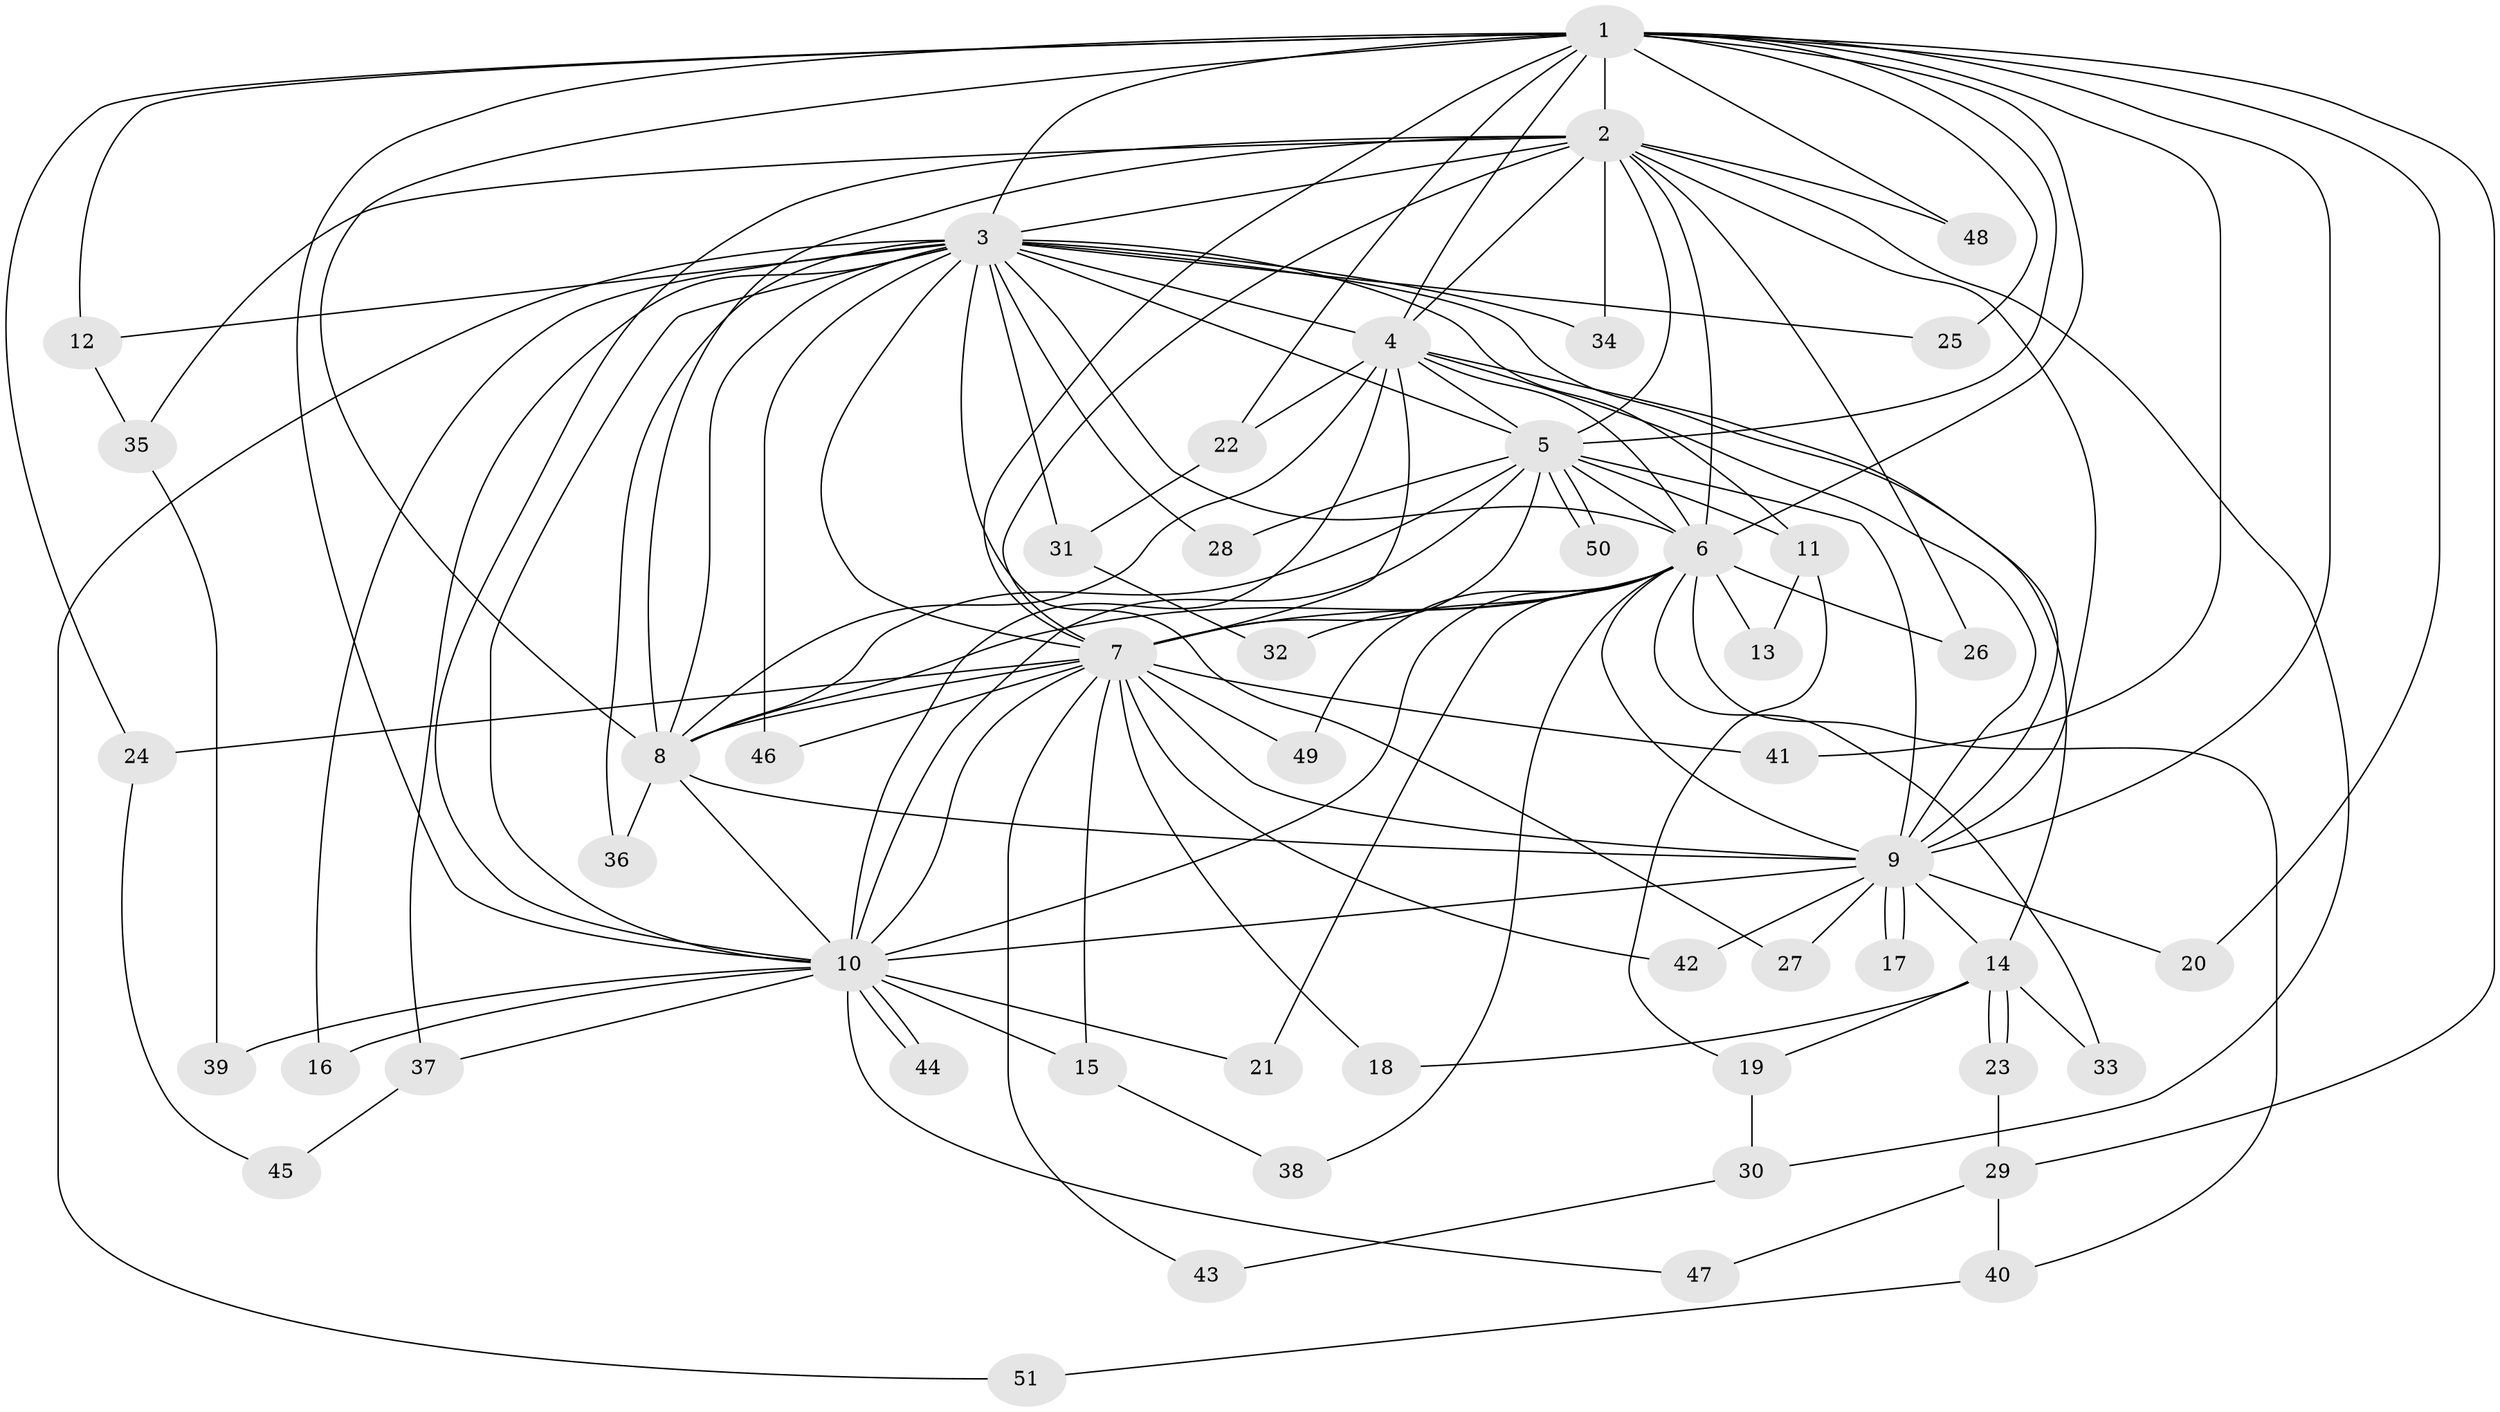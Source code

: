 // Generated by graph-tools (version 1.1) at 2025/45/03/09/25 04:45:37]
// undirected, 51 vertices, 127 edges
graph export_dot {
graph [start="1"]
  node [color=gray90,style=filled];
  1;
  2;
  3;
  4;
  5;
  6;
  7;
  8;
  9;
  10;
  11;
  12;
  13;
  14;
  15;
  16;
  17;
  18;
  19;
  20;
  21;
  22;
  23;
  24;
  25;
  26;
  27;
  28;
  29;
  30;
  31;
  32;
  33;
  34;
  35;
  36;
  37;
  38;
  39;
  40;
  41;
  42;
  43;
  44;
  45;
  46;
  47;
  48;
  49;
  50;
  51;
  1 -- 2;
  1 -- 3;
  1 -- 4;
  1 -- 5;
  1 -- 6;
  1 -- 7;
  1 -- 8;
  1 -- 9;
  1 -- 10;
  1 -- 12;
  1 -- 20;
  1 -- 22;
  1 -- 24;
  1 -- 25;
  1 -- 29;
  1 -- 41;
  1 -- 48;
  2 -- 3;
  2 -- 4;
  2 -- 5;
  2 -- 6;
  2 -- 7;
  2 -- 8;
  2 -- 9;
  2 -- 10;
  2 -- 26;
  2 -- 30;
  2 -- 34;
  2 -- 35;
  2 -- 48;
  3 -- 4;
  3 -- 5;
  3 -- 6;
  3 -- 7;
  3 -- 8;
  3 -- 9;
  3 -- 10;
  3 -- 11;
  3 -- 12;
  3 -- 16;
  3 -- 25;
  3 -- 27;
  3 -- 28;
  3 -- 31;
  3 -- 34;
  3 -- 36;
  3 -- 37;
  3 -- 46;
  3 -- 51;
  4 -- 5;
  4 -- 6;
  4 -- 7;
  4 -- 8;
  4 -- 9;
  4 -- 10;
  4 -- 14;
  4 -- 22;
  5 -- 6;
  5 -- 7;
  5 -- 8;
  5 -- 9;
  5 -- 10;
  5 -- 11;
  5 -- 28;
  5 -- 50;
  5 -- 50;
  6 -- 7;
  6 -- 8;
  6 -- 9;
  6 -- 10;
  6 -- 13;
  6 -- 21;
  6 -- 26;
  6 -- 32;
  6 -- 33;
  6 -- 38;
  6 -- 40;
  6 -- 49;
  7 -- 8;
  7 -- 9;
  7 -- 10;
  7 -- 15;
  7 -- 18;
  7 -- 24;
  7 -- 41;
  7 -- 42;
  7 -- 43;
  7 -- 46;
  7 -- 49;
  8 -- 9;
  8 -- 10;
  8 -- 36;
  9 -- 10;
  9 -- 14;
  9 -- 17;
  9 -- 17;
  9 -- 20;
  9 -- 27;
  9 -- 42;
  10 -- 15;
  10 -- 16;
  10 -- 21;
  10 -- 37;
  10 -- 39;
  10 -- 44;
  10 -- 44;
  10 -- 47;
  11 -- 13;
  11 -- 19;
  12 -- 35;
  14 -- 18;
  14 -- 19;
  14 -- 23;
  14 -- 23;
  14 -- 33;
  15 -- 38;
  19 -- 30;
  22 -- 31;
  23 -- 29;
  24 -- 45;
  29 -- 40;
  29 -- 47;
  30 -- 43;
  31 -- 32;
  35 -- 39;
  37 -- 45;
  40 -- 51;
}
